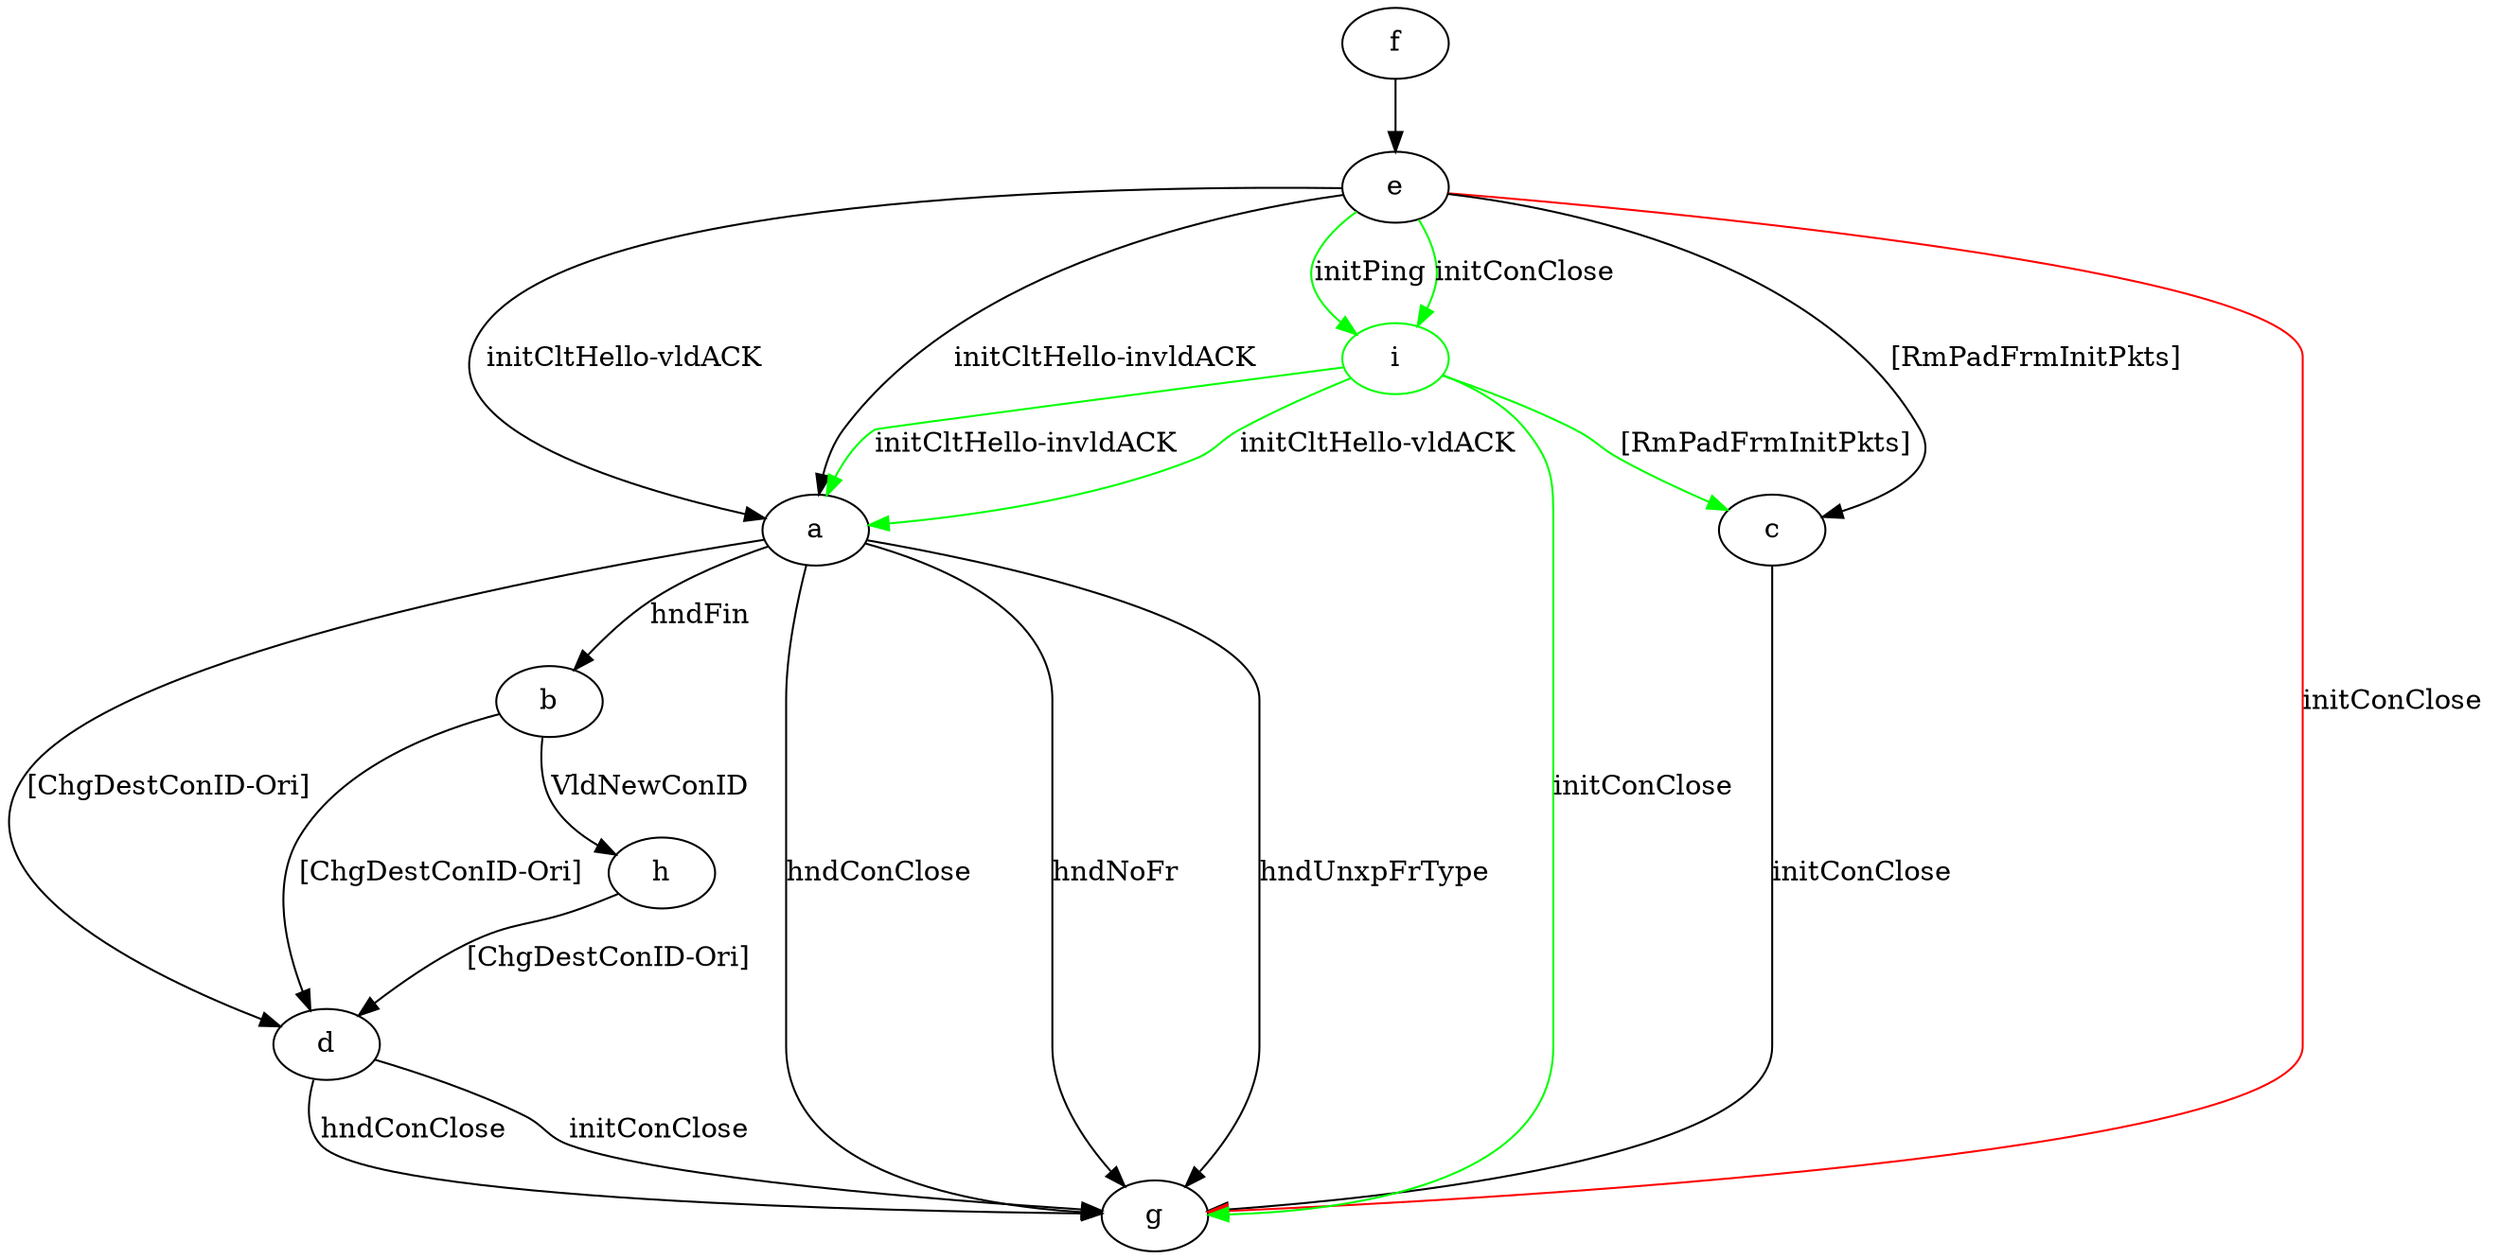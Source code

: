 digraph "" {
	a -> b	[key=0,
		label="hndFin "];
	a -> d	[key=0,
		label="[ChgDestConID-Ori] "];
	a -> g	[key=0,
		label="hndConClose "];
	a -> g	[key=1,
		label="hndNoFr "];
	a -> g	[key=2,
		label="hndUnxpFrType "];
	b -> d	[key=0,
		label="[ChgDestConID-Ori] "];
	b -> h	[key=0,
		label="VldNewConID "];
	c -> g	[key=0,
		label="initConClose "];
	d -> g	[key=0,
		label="initConClose "];
	d -> g	[key=1,
		label="hndConClose "];
	e -> a	[key=0,
		label="initCltHello-vldACK "];
	e -> a	[key=1,
		label="initCltHello-invldACK "];
	e -> c	[key=0,
		label="[RmPadFrmInitPkts] "];
	e -> g	[key=0,
		color=red,
		label="initConClose "];
	i	[color=green];
	e -> i	[key=0,
		color=green,
		label="initPing "];
	e -> i	[key=1,
		color=green,
		label="initConClose "];
	f -> e	[key=0];
	h -> d	[key=0,
		label="[ChgDestConID-Ori] "];
	i -> a	[key=0,
		color=green,
		label="initCltHello-vldACK "];
	i -> a	[key=1,
		color=green,
		label="initCltHello-invldACK "];
	i -> c	[key=0,
		color=green,
		label="[RmPadFrmInitPkts] "];
	i -> g	[key=0,
		color=green,
		label="initConClose "];
}
